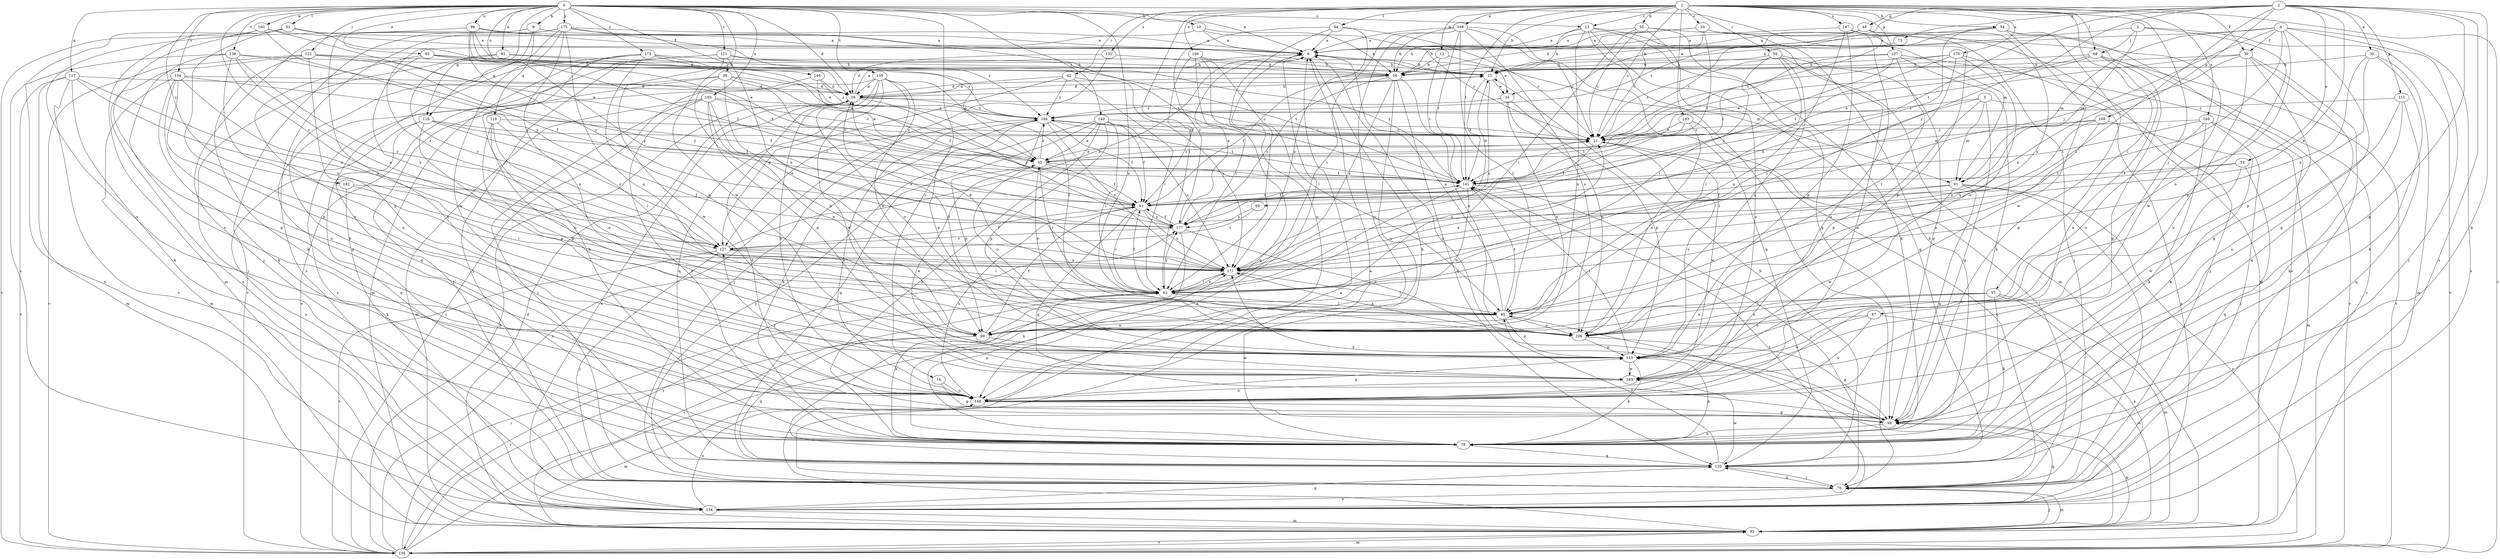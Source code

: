 strict digraph  {
0;
1;
2;
3;
4;
5;
6;
8;
10;
12;
13;
14;
15;
20;
21;
28;
30;
33;
34;
35;
36;
39;
41;
48;
49;
54;
55;
56;
57;
58;
62;
63;
67;
68;
69;
70;
73;
78;
81;
84;
85;
91;
92;
93;
95;
98;
99;
106;
107;
109;
111;
113;
117;
118;
119;
120;
121;
122;
127;
132;
134;
138;
139;
140;
141;
146;
147;
148;
154;
156;
160;
163;
165;
166;
168;
169;
170;
171;
173;
175;
177;
182;
183;
184;
0 -> 6  [label=a];
0 -> 8  [label=b];
0 -> 10  [label=b];
0 -> 14  [label=c];
0 -> 15  [label=c];
0 -> 28  [label=d];
0 -> 36  [label=f];
0 -> 81  [label=l];
0 -> 91  [label=m];
0 -> 93  [label=n];
0 -> 95  [label=n];
0 -> 98  [label=n];
0 -> 106  [label=o];
0 -> 117  [label=q];
0 -> 118  [label=q];
0 -> 121  [label=r];
0 -> 122  [label=r];
0 -> 127  [label=r];
0 -> 138  [label=t];
0 -> 139  [label=t];
0 -> 140  [label=t];
0 -> 146  [label=u];
0 -> 154  [label=v];
0 -> 160  [label=w];
0 -> 163  [label=w];
0 -> 165  [label=x];
0 -> 173  [label=y];
0 -> 175  [label=y];
0 -> 182  [label=z];
1 -> 12  [label=b];
1 -> 13  [label=b];
1 -> 15  [label=c];
1 -> 20  [label=c];
1 -> 21  [label=c];
1 -> 39  [label=f];
1 -> 54  [label=h];
1 -> 55  [label=h];
1 -> 57  [label=i];
1 -> 58  [label=i];
1 -> 62  [label=i];
1 -> 63  [label=i];
1 -> 67  [label=j];
1 -> 68  [label=j];
1 -> 84  [label=l];
1 -> 107  [label=p];
1 -> 132  [label=s];
1 -> 141  [label=t];
1 -> 147  [label=u];
1 -> 156  [label=v];
1 -> 166  [label=x];
1 -> 168  [label=x];
1 -> 169  [label=x];
1 -> 170  [label=x];
1 -> 183  [label=z];
2 -> 30  [label=e];
2 -> 33  [label=e];
2 -> 34  [label=e];
2 -> 48  [label=g];
2 -> 49  [label=g];
2 -> 63  [label=i];
2 -> 73  [label=k];
2 -> 78  [label=k];
2 -> 109  [label=p];
2 -> 111  [label=p];
2 -> 134  [label=s];
2 -> 141  [label=t];
2 -> 171  [label=x];
2 -> 177  [label=y];
3 -> 13  [label=b];
3 -> 68  [label=j];
3 -> 91  [label=m];
3 -> 113  [label=p];
3 -> 156  [label=v];
4 -> 39  [label=f];
4 -> 49  [label=g];
4 -> 56  [label=h];
4 -> 69  [label=j];
4 -> 70  [label=j];
4 -> 85  [label=l];
4 -> 91  [label=m];
4 -> 106  [label=o];
4 -> 134  [label=s];
5 -> 49  [label=g];
5 -> 85  [label=l];
5 -> 91  [label=m];
5 -> 113  [label=p];
5 -> 134  [label=s];
5 -> 184  [label=z];
6 -> 13  [label=b];
6 -> 34  [label=e];
6 -> 63  [label=i];
6 -> 78  [label=k];
8 -> 6  [label=a];
8 -> 70  [label=j];
8 -> 118  [label=q];
8 -> 119  [label=q];
8 -> 148  [label=u];
10 -> 6  [label=a];
10 -> 21  [label=c];
10 -> 56  [label=h];
10 -> 127  [label=r];
12 -> 56  [label=h];
12 -> 91  [label=m];
12 -> 141  [label=t];
13 -> 28  [label=d];
13 -> 34  [label=e];
13 -> 141  [label=t];
13 -> 171  [label=x];
14 -> 49  [label=g];
14 -> 148  [label=u];
15 -> 6  [label=a];
15 -> 13  [label=b];
15 -> 70  [label=j];
15 -> 78  [label=k];
15 -> 92  [label=m];
15 -> 99  [label=n];
15 -> 120  [label=q];
20 -> 6  [label=a];
20 -> 21  [label=c];
20 -> 56  [label=h];
20 -> 113  [label=p];
20 -> 141  [label=t];
20 -> 156  [label=v];
21 -> 35  [label=e];
21 -> 41  [label=f];
21 -> 70  [label=j];
21 -> 163  [label=w];
21 -> 184  [label=z];
28 -> 6  [label=a];
28 -> 13  [label=b];
28 -> 21  [label=c];
28 -> 106  [label=o];
28 -> 134  [label=s];
28 -> 177  [label=y];
28 -> 184  [label=z];
30 -> 13  [label=b];
30 -> 78  [label=k];
30 -> 92  [label=m];
30 -> 113  [label=p];
30 -> 171  [label=x];
33 -> 120  [label=q];
33 -> 141  [label=t];
33 -> 163  [label=w];
33 -> 177  [label=y];
34 -> 99  [label=n];
34 -> 106  [label=o];
34 -> 113  [label=p];
34 -> 184  [label=z];
35 -> 21  [label=c];
35 -> 41  [label=f];
35 -> 63  [label=i];
35 -> 106  [label=o];
35 -> 141  [label=t];
35 -> 184  [label=z];
36 -> 28  [label=d];
36 -> 35  [label=e];
36 -> 70  [label=j];
36 -> 106  [label=o];
36 -> 134  [label=s];
36 -> 141  [label=t];
36 -> 171  [label=x];
39 -> 35  [label=e];
39 -> 49  [label=g];
39 -> 56  [label=h];
39 -> 70  [label=j];
39 -> 120  [label=q];
39 -> 148  [label=u];
39 -> 171  [label=x];
41 -> 13  [label=b];
41 -> 21  [label=c];
41 -> 49  [label=g];
41 -> 63  [label=i];
41 -> 141  [label=t];
41 -> 148  [label=u];
41 -> 171  [label=x];
41 -> 177  [label=y];
48 -> 6  [label=a];
48 -> 13  [label=b];
48 -> 21  [label=c];
48 -> 56  [label=h];
48 -> 163  [label=w];
48 -> 171  [label=x];
49 -> 6  [label=a];
49 -> 28  [label=d];
49 -> 78  [label=k];
49 -> 171  [label=x];
54 -> 6  [label=a];
54 -> 21  [label=c];
54 -> 49  [label=g];
54 -> 134  [label=s];
54 -> 163  [label=w];
54 -> 171  [label=x];
55 -> 6  [label=a];
55 -> 21  [label=c];
55 -> 49  [label=g];
55 -> 63  [label=i];
55 -> 78  [label=k];
55 -> 148  [label=u];
56 -> 28  [label=d];
56 -> 41  [label=f];
56 -> 106  [label=o];
56 -> 120  [label=q];
56 -> 148  [label=u];
56 -> 171  [label=x];
56 -> 177  [label=y];
57 -> 78  [label=k];
57 -> 85  [label=l];
57 -> 92  [label=m];
57 -> 99  [label=n];
57 -> 106  [label=o];
57 -> 134  [label=s];
58 -> 13  [label=b];
58 -> 21  [label=c];
58 -> 49  [label=g];
58 -> 63  [label=i];
58 -> 85  [label=l];
58 -> 106  [label=o];
58 -> 148  [label=u];
62 -> 28  [label=d];
62 -> 63  [label=i];
62 -> 127  [label=r];
62 -> 171  [label=x];
62 -> 184  [label=z];
63 -> 21  [label=c];
63 -> 28  [label=d];
63 -> 41  [label=f];
63 -> 78  [label=k];
63 -> 85  [label=l];
63 -> 171  [label=x];
63 -> 177  [label=y];
67 -> 92  [label=m];
67 -> 106  [label=o];
67 -> 148  [label=u];
67 -> 163  [label=w];
68 -> 21  [label=c];
68 -> 35  [label=e];
68 -> 49  [label=g];
68 -> 56  [label=h];
68 -> 148  [label=u];
68 -> 156  [label=v];
69 -> 127  [label=r];
69 -> 177  [label=y];
70 -> 6  [label=a];
70 -> 92  [label=m];
70 -> 120  [label=q];
70 -> 134  [label=s];
73 -> 184  [label=z];
78 -> 113  [label=p];
78 -> 120  [label=q];
78 -> 171  [label=x];
81 -> 6  [label=a];
81 -> 35  [label=e];
81 -> 49  [label=g];
81 -> 92  [label=m];
81 -> 148  [label=u];
84 -> 6  [label=a];
84 -> 21  [label=c];
84 -> 148  [label=u];
84 -> 171  [label=x];
84 -> 177  [label=y];
85 -> 6  [label=a];
85 -> 35  [label=e];
85 -> 99  [label=n];
85 -> 106  [label=o];
85 -> 113  [label=p];
85 -> 141  [label=t];
91 -> 41  [label=f];
91 -> 49  [label=g];
91 -> 70  [label=j];
91 -> 156  [label=v];
91 -> 163  [label=w];
91 -> 171  [label=x];
92 -> 6  [label=a];
92 -> 28  [label=d];
92 -> 49  [label=g];
92 -> 63  [label=i];
92 -> 70  [label=j];
92 -> 85  [label=l];
92 -> 156  [label=v];
93 -> 56  [label=h];
93 -> 70  [label=j];
93 -> 127  [label=r];
93 -> 184  [label=z];
95 -> 13  [label=b];
95 -> 35  [label=e];
95 -> 148  [label=u];
95 -> 171  [label=x];
95 -> 177  [label=y];
98 -> 6  [label=a];
98 -> 13  [label=b];
98 -> 28  [label=d];
98 -> 35  [label=e];
98 -> 41  [label=f];
98 -> 148  [label=u];
98 -> 177  [label=y];
99 -> 41  [label=f];
99 -> 120  [label=q];
99 -> 156  [label=v];
99 -> 163  [label=w];
106 -> 28  [label=d];
106 -> 49  [label=g];
106 -> 113  [label=p];
106 -> 171  [label=x];
107 -> 56  [label=h];
107 -> 78  [label=k];
107 -> 85  [label=l];
107 -> 141  [label=t];
107 -> 156  [label=v];
107 -> 177  [label=y];
109 -> 21  [label=c];
109 -> 35  [label=e];
109 -> 78  [label=k];
109 -> 99  [label=n];
109 -> 171  [label=x];
111 -> 78  [label=k];
111 -> 120  [label=q];
111 -> 148  [label=u];
111 -> 184  [label=z];
113 -> 21  [label=c];
113 -> 78  [label=k];
113 -> 141  [label=t];
113 -> 163  [label=w];
117 -> 28  [label=d];
117 -> 78  [label=k];
117 -> 92  [label=m];
117 -> 127  [label=r];
117 -> 134  [label=s];
117 -> 156  [label=v];
117 -> 171  [label=x];
118 -> 21  [label=c];
118 -> 113  [label=p];
118 -> 120  [label=q];
118 -> 127  [label=r];
118 -> 134  [label=s];
118 -> 141  [label=t];
119 -> 21  [label=c];
119 -> 63  [label=i];
119 -> 99  [label=n];
119 -> 106  [label=o];
119 -> 113  [label=p];
120 -> 13  [label=b];
120 -> 70  [label=j];
120 -> 85  [label=l];
120 -> 163  [label=w];
121 -> 56  [label=h];
121 -> 70  [label=j];
121 -> 141  [label=t];
121 -> 156  [label=v];
121 -> 163  [label=w];
121 -> 171  [label=x];
122 -> 13  [label=b];
122 -> 78  [label=k];
122 -> 113  [label=p];
122 -> 134  [label=s];
122 -> 141  [label=t];
122 -> 156  [label=v];
122 -> 177  [label=y];
127 -> 6  [label=a];
127 -> 41  [label=f];
127 -> 63  [label=i];
127 -> 70  [label=j];
127 -> 156  [label=v];
127 -> 171  [label=x];
132 -> 28  [label=d];
132 -> 56  [label=h];
132 -> 127  [label=r];
134 -> 49  [label=g];
134 -> 92  [label=m];
134 -> 120  [label=q];
134 -> 141  [label=t];
134 -> 148  [label=u];
138 -> 41  [label=f];
138 -> 56  [label=h];
138 -> 85  [label=l];
138 -> 127  [label=r];
138 -> 134  [label=s];
138 -> 148  [label=u];
138 -> 171  [label=x];
139 -> 28  [label=d];
139 -> 70  [label=j];
139 -> 85  [label=l];
139 -> 99  [label=n];
139 -> 120  [label=q];
139 -> 148  [label=u];
139 -> 156  [label=v];
139 -> 163  [label=w];
140 -> 21  [label=c];
140 -> 35  [label=e];
140 -> 41  [label=f];
140 -> 63  [label=i];
140 -> 70  [label=j];
140 -> 78  [label=k];
140 -> 113  [label=p];
140 -> 120  [label=q];
140 -> 171  [label=x];
141 -> 41  [label=f];
141 -> 63  [label=i];
141 -> 70  [label=j];
141 -> 99  [label=n];
146 -> 28  [label=d];
146 -> 41  [label=f];
146 -> 49  [label=g];
146 -> 184  [label=z];
147 -> 6  [label=a];
147 -> 70  [label=j];
147 -> 92  [label=m];
147 -> 106  [label=o];
147 -> 113  [label=p];
147 -> 148  [label=u];
148 -> 49  [label=g];
148 -> 92  [label=m];
148 -> 113  [label=p];
148 -> 127  [label=r];
148 -> 184  [label=z];
154 -> 28  [label=d];
154 -> 41  [label=f];
154 -> 78  [label=k];
154 -> 92  [label=m];
154 -> 113  [label=p];
154 -> 148  [label=u];
154 -> 171  [label=x];
156 -> 6  [label=a];
156 -> 28  [label=d];
156 -> 63  [label=i];
156 -> 92  [label=m];
156 -> 177  [label=y];
156 -> 184  [label=z];
160 -> 6  [label=a];
160 -> 35  [label=e];
160 -> 134  [label=s];
160 -> 156  [label=v];
160 -> 177  [label=y];
163 -> 35  [label=e];
163 -> 148  [label=u];
165 -> 21  [label=c];
165 -> 70  [label=j];
165 -> 78  [label=k];
165 -> 92  [label=m];
165 -> 99  [label=n];
165 -> 113  [label=p];
165 -> 171  [label=x];
165 -> 184  [label=z];
166 -> 41  [label=f];
166 -> 56  [label=h];
166 -> 63  [label=i];
166 -> 85  [label=l];
166 -> 120  [label=q];
168 -> 6  [label=a];
168 -> 21  [label=c];
168 -> 56  [label=h];
168 -> 63  [label=i];
168 -> 85  [label=l];
168 -> 106  [label=o];
168 -> 120  [label=q];
168 -> 141  [label=t];
168 -> 148  [label=u];
169 -> 21  [label=c];
169 -> 70  [label=j];
169 -> 78  [label=k];
169 -> 92  [label=m];
169 -> 106  [label=o];
169 -> 141  [label=t];
170 -> 21  [label=c];
170 -> 56  [label=h];
170 -> 63  [label=i];
170 -> 70  [label=j];
170 -> 106  [label=o];
170 -> 141  [label=t];
171 -> 63  [label=i];
171 -> 85  [label=l];
173 -> 13  [label=b];
173 -> 35  [label=e];
173 -> 78  [label=k];
173 -> 92  [label=m];
173 -> 99  [label=n];
173 -> 120  [label=q];
173 -> 141  [label=t];
175 -> 6  [label=a];
175 -> 78  [label=k];
175 -> 99  [label=n];
175 -> 106  [label=o];
175 -> 134  [label=s];
175 -> 141  [label=t];
175 -> 156  [label=v];
175 -> 163  [label=w];
175 -> 184  [label=z];
177 -> 6  [label=a];
177 -> 41  [label=f];
177 -> 78  [label=k];
177 -> 106  [label=o];
177 -> 127  [label=r];
182 -> 41  [label=f];
182 -> 63  [label=i];
182 -> 78  [label=k];
183 -> 21  [label=c];
183 -> 70  [label=j];
183 -> 106  [label=o];
183 -> 141  [label=t];
184 -> 21  [label=c];
184 -> 41  [label=f];
184 -> 78  [label=k];
184 -> 99  [label=n];
184 -> 113  [label=p];
184 -> 141  [label=t];
184 -> 171  [label=x];
}

